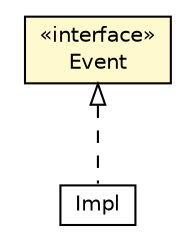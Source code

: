 #!/usr/local/bin/dot
#
# Class diagram 
# Generated by UMLGraph version R5_6-24-gf6e263 (http://www.umlgraph.org/)
#

digraph G {
	edge [fontname="Helvetica",fontsize=10,labelfontname="Helvetica",labelfontsize=10];
	node [fontname="Helvetica",fontsize=10,shape=plaintext];
	nodesep=0.25;
	ranksep=0.5;
	// io.reinert.requestor.core.Store.Event
	c75421 [label=<<table title="io.reinert.requestor.core.Store.Event" border="0" cellborder="1" cellspacing="0" cellpadding="2" port="p" bgcolor="lemonChiffon" href="./Store.Event.html">
		<tr><td><table border="0" cellspacing="0" cellpadding="1">
<tr><td align="center" balign="center"> &#171;interface&#187; </td></tr>
<tr><td align="center" balign="center"> Event </td></tr>
		</table></td></tr>
		</table>>, URL="./Store.Event.html", fontname="Helvetica", fontcolor="black", fontsize=10.0];
	// io.reinert.requestor.core.Store.Event.Impl
	c75422 [label=<<table title="io.reinert.requestor.core.Store.Event.Impl" border="0" cellborder="1" cellspacing="0" cellpadding="2" port="p" href="./Store.Event.Impl.html">
		<tr><td><table border="0" cellspacing="0" cellpadding="1">
<tr><td align="center" balign="center"> Impl </td></tr>
		</table></td></tr>
		</table>>, URL="./Store.Event.Impl.html", fontname="Helvetica", fontcolor="black", fontsize=10.0];
	//io.reinert.requestor.core.Store.Event.Impl implements io.reinert.requestor.core.Store.Event
	c75421:p -> c75422:p [dir=back,arrowtail=empty,style=dashed];
}


